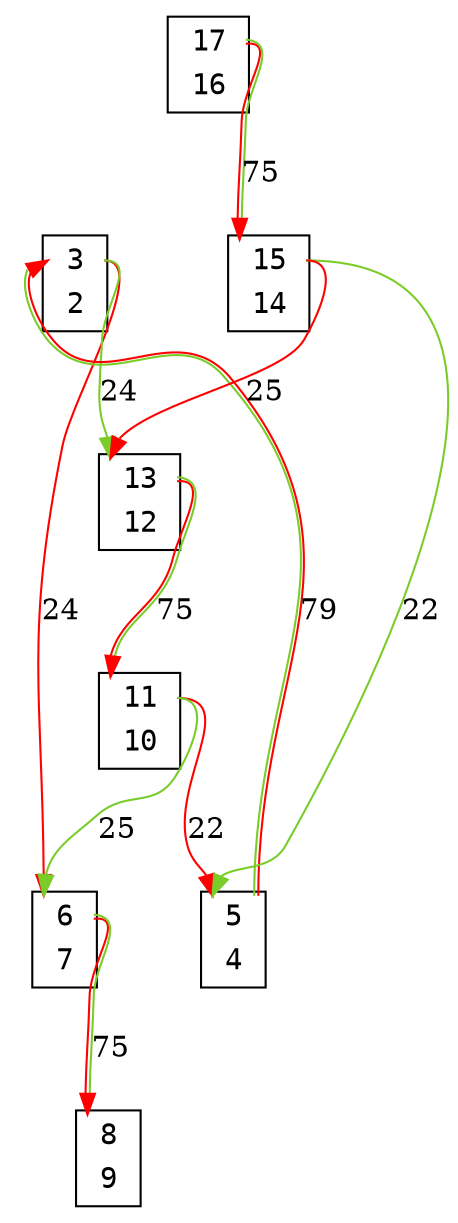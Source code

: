 digraph my_graph {
node[fontname=<Courier>,shape=<plaintext>]
vertex_0x7febb63a7070_0x7febb63a7a60[label=<<TABLE bgcolor = "white">
<TR><TD BORDER = "0" PORT = "port_0x7febb63a7070_in"></TD><TD BORDER = "0" PORT = "port_">3</TD><TD BORDER = "0" PORT = "port_0x7febb63a7070_out"></TD></TR>
<TR><TD BORDER = "0" PORT = "port_0x7febb63a7a60_out"></TD><TD BORDER = "0" PORT = "port_">2</TD><TD BORDER = "0" PORT = "port_0x7febb63a7a60_in"></TD></TR>
</TABLE>>,style=<filled>,color=<black>,fillcolor=<white>]
vertex_0x7febb631fd00_0x7febb631fd90[label=<<TABLE bgcolor = "white">
<TR><TD BORDER = "0" PORT = "port_0x7febb631fd90_in"></TD><TD BORDER = "0" PORT = "port_">5</TD><TD BORDER = "0" PORT = "port_0x7febb631fd90_out"></TD></TR>
<TR><TD BORDER = "0" PORT = "port_0x7febb631fd00_out"></TD><TD BORDER = "0" PORT = "port_">4</TD><TD BORDER = "0" PORT = "port_0x7febb631fd00_in"></TD></TR>
</TABLE>>,style=<filled>,color=<black>,fillcolor=<white>]
vertex_0x7febb54101f0_0x7febb58160d0[label=<<TABLE bgcolor = "white">
<TR><TD BORDER = "0" PORT = "port_0x7febb54101f0_in"></TD><TD BORDER = "0" PORT = "port_">6</TD><TD BORDER = "0" PORT = "port_0x7febb54101f0_out"></TD></TR>
<TR><TD BORDER = "0" PORT = "port_0x7febb58160d0_out"></TD><TD BORDER = "0" PORT = "port_">7</TD><TD BORDER = "0" PORT = "port_0x7febb58160d0_in"></TD></TR>
</TABLE>>,style=<filled>,color=<black>,fillcolor=<white>]
vertex_0x7febb5816310_0x7febb63a7370[label=<<TABLE bgcolor = "white">
<TR><TD BORDER = "0" PORT = "port_0x7febb5816310_in"></TD><TD BORDER = "0" PORT = "port_">8</TD><TD BORDER = "0" PORT = "port_0x7febb5816310_out"></TD></TR>
<TR><TD BORDER = "0" PORT = "port_0x7febb63a7370_out"></TD><TD BORDER = "0" PORT = "port_">9</TD><TD BORDER = "0" PORT = "port_0x7febb63a7370_in"></TD></TR>
</TABLE>>,style=<filled>,color=<black>,fillcolor=<white>]
vertex_0x7febb54102b0_0x7febb631fdc0[label=<<TABLE bgcolor = "white">
<TR><TD BORDER = "0" PORT = "port_0x7febb54102b0_in"></TD><TD BORDER = "0" PORT = "port_">11</TD><TD BORDER = "0" PORT = "port_0x7febb54102b0_out"></TD></TR>
<TR><TD BORDER = "0" PORT = "port_0x7febb631fdc0_out"></TD><TD BORDER = "0" PORT = "port_">10</TD><TD BORDER = "0" PORT = "port_0x7febb631fdc0_in"></TD></TR>
</TABLE>>,style=<filled>,color=<black>,fillcolor=<white>]
vertex_0x7febb63a72e0_0x7febb63a7310[label=<<TABLE bgcolor = "white">
<TR><TD BORDER = "0" PORT = "port_0x7febb63a72e0_in"></TD><TD BORDER = "0" PORT = "port_">13</TD><TD BORDER = "0" PORT = "port_0x7febb63a72e0_out"></TD></TR>
<TR><TD BORDER = "0" PORT = "port_0x7febb63a7310_out"></TD><TD BORDER = "0" PORT = "port_">12</TD><TD BORDER = "0" PORT = "port_0x7febb63a7310_in"></TD></TR>
</TABLE>>,style=<filled>,color=<black>,fillcolor=<white>]
vertex_0x7febb631fd60_0x7febb63a7610[label=<<TABLE bgcolor = "white">
<TR><TD BORDER = "0" PORT = "port_0x7febb63a7610_in"></TD><TD BORDER = "0" PORT = "port_">15</TD><TD BORDER = "0" PORT = "port_0x7febb63a7610_out"></TD></TR>
<TR><TD BORDER = "0" PORT = "port_0x7febb631fd60_out"></TD><TD BORDER = "0" PORT = "port_">14</TD><TD BORDER = "0" PORT = "port_0x7febb631fd60_in"></TD></TR>
</TABLE>>,style=<filled>,color=<black>,fillcolor=<white>]
vertex_0x7febb63a7280_0x7febb63a73a0[label=<<TABLE bgcolor = "white">
<TR><TD BORDER = "0" PORT = "port_0x7febb63a73a0_in"></TD><TD BORDER = "0" PORT = "port_">17</TD><TD BORDER = "0" PORT = "port_0x7febb63a73a0_out"></TD></TR>
<TR><TD BORDER = "0" PORT = "port_0x7febb63a7280_out"></TD><TD BORDER = "0" PORT = "port_">16</TD><TD BORDER = "0" PORT = "port_0x7febb63a7280_in"></TD></TR>
</TABLE>>,style=<filled>,color=<black>,fillcolor=<white>]
vertex_0x7febb631fd00_0x7febb631fd90:port_0x7febb631fd90_out->vertex_0x7febb63a7070_0x7febb63a7a60:port_0x7febb63a7070_in[label="79",len=<0>,K=<0>,color=<0 1 1:0.250 0.800 0.800>]
vertex_0x7febb54101f0_0x7febb58160d0:port_0x7febb54101f0_out->vertex_0x7febb5816310_0x7febb63a7370:port_0x7febb5816310_in[label="75",len=<0>,K=<0>,color=<0 1 1:0.250 0.800 0.800>]
vertex_0x7febb63a72e0_0x7febb63a7310:port_0x7febb63a72e0_out->vertex_0x7febb54102b0_0x7febb631fdc0:port_0x7febb54102b0_in[label="75",len=<0>,K=<0>,color=<0 1 1:0.250 0.800 0.800>]
vertex_0x7febb63a7070_0x7febb63a7a60:port_0x7febb63a7070_out->vertex_0x7febb54101f0_0x7febb58160d0:port_0x7febb54101f0_in[label="24",len=<0>,K=<0>,color=<0 1 1>]
vertex_0x7febb63a7280_0x7febb63a73a0:port_0x7febb63a73a0_out->vertex_0x7febb631fd60_0x7febb63a7610:port_0x7febb63a7610_in[label="75",len=<0>,K=<0>,color=<0 1 1:0.250 0.800 0.800>]
vertex_0x7febb54102b0_0x7febb631fdc0:port_0x7febb54102b0_out->vertex_0x7febb631fd00_0x7febb631fd90:port_0x7febb631fd90_in[label="22",len=<0>,K=<0>,color=<0 1 1>]
vertex_0x7febb631fd60_0x7febb63a7610:port_0x7febb63a7610_out->vertex_0x7febb631fd00_0x7febb631fd90:port_0x7febb631fd90_in[label="22",len=<0>,K=<0>,color=<0.250 0.800 0.800>]
vertex_0x7febb63a7070_0x7febb63a7a60:port_0x7febb63a7070_out->vertex_0x7febb63a72e0_0x7febb63a7310:port_0x7febb63a72e0_in[label="24",len=<0>,K=<0>,color=<0.250 0.800 0.800>]
vertex_0x7febb54102b0_0x7febb631fdc0:port_0x7febb54102b0_out->vertex_0x7febb54101f0_0x7febb58160d0:port_0x7febb54101f0_in[label="25",len=<0>,K=<0>,color=<0.250 0.800 0.800>]
vertex_0x7febb631fd60_0x7febb63a7610:port_0x7febb63a7610_out->vertex_0x7febb63a72e0_0x7febb63a7310:port_0x7febb63a72e0_in[label="25",len=<0>,K=<0>,color=<0 1 1>]
}
